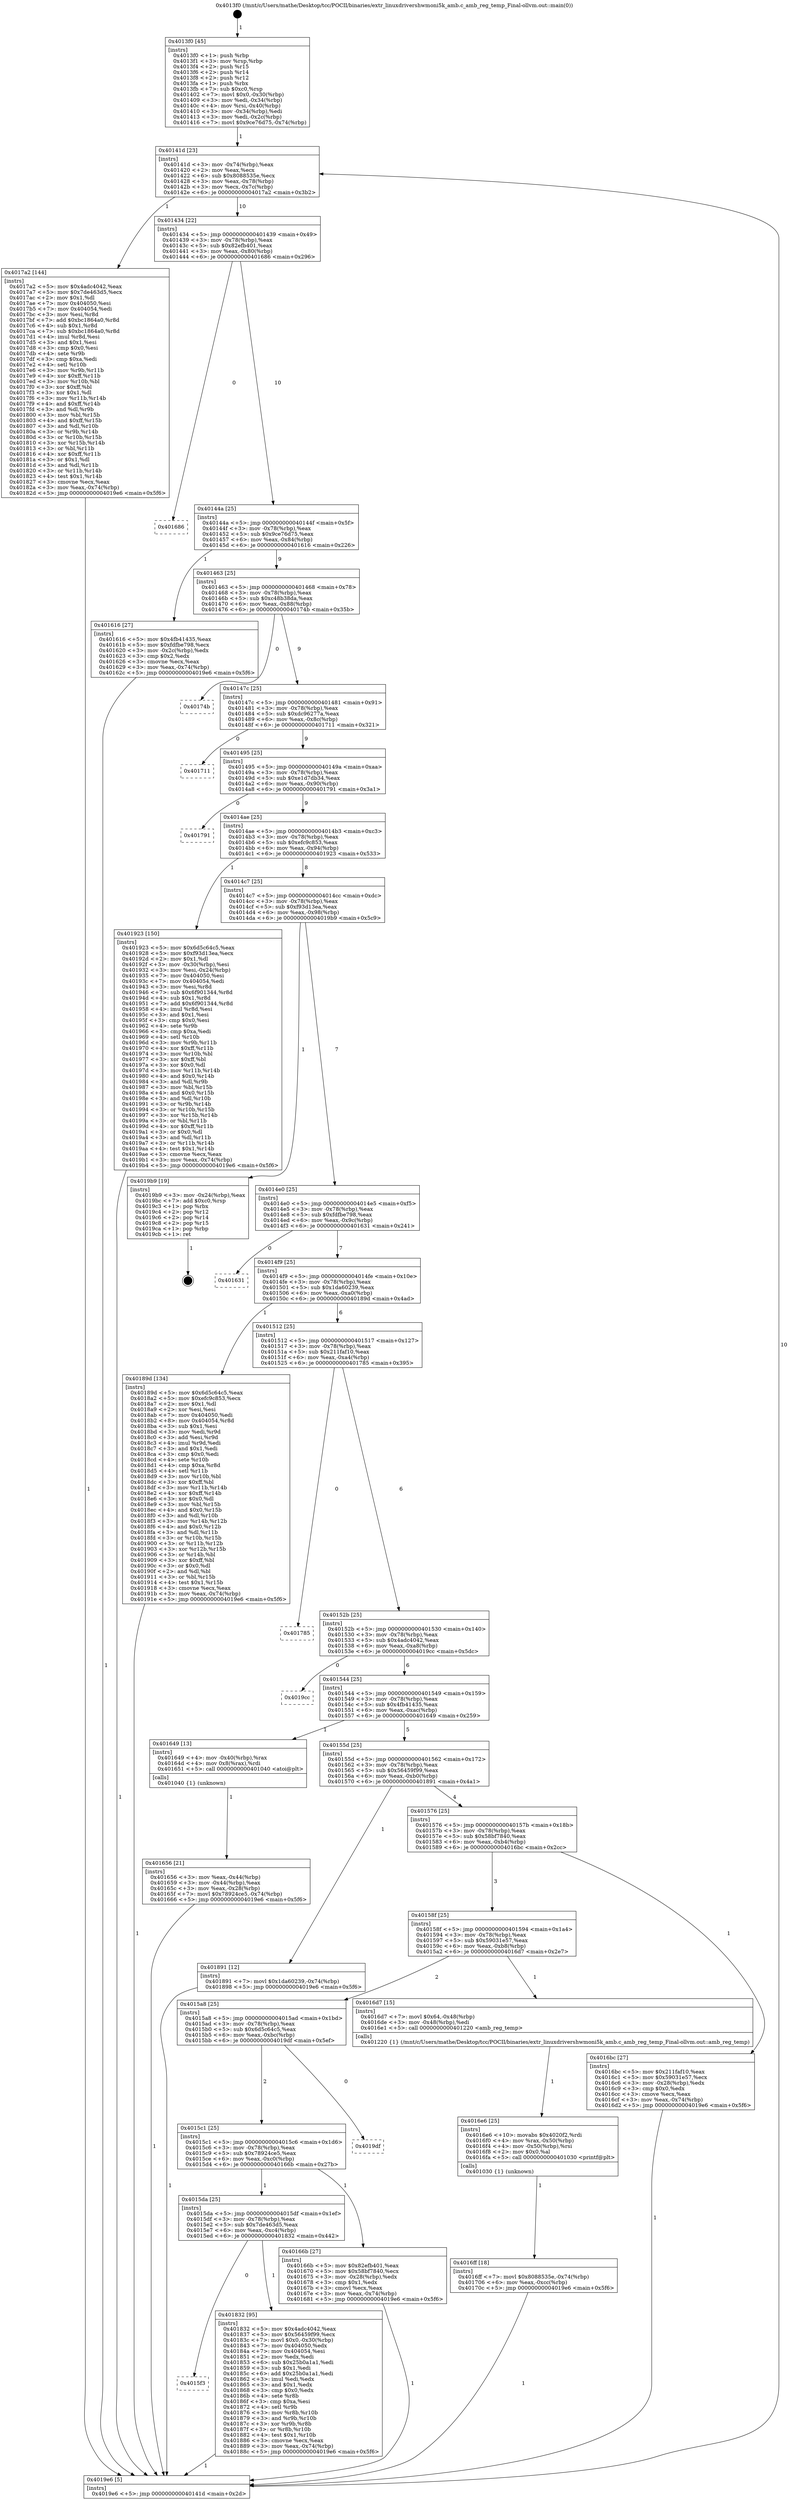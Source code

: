 digraph "0x4013f0" {
  label = "0x4013f0 (/mnt/c/Users/mathe/Desktop/tcc/POCII/binaries/extr_linuxdrivershwmoni5k_amb.c_amb_reg_temp_Final-ollvm.out::main(0))"
  labelloc = "t"
  node[shape=record]

  Entry [label="",width=0.3,height=0.3,shape=circle,fillcolor=black,style=filled]
  "0x40141d" [label="{
     0x40141d [23]\l
     | [instrs]\l
     &nbsp;&nbsp;0x40141d \<+3\>: mov -0x74(%rbp),%eax\l
     &nbsp;&nbsp;0x401420 \<+2\>: mov %eax,%ecx\l
     &nbsp;&nbsp;0x401422 \<+6\>: sub $0x8088535e,%ecx\l
     &nbsp;&nbsp;0x401428 \<+3\>: mov %eax,-0x78(%rbp)\l
     &nbsp;&nbsp;0x40142b \<+3\>: mov %ecx,-0x7c(%rbp)\l
     &nbsp;&nbsp;0x40142e \<+6\>: je 00000000004017a2 \<main+0x3b2\>\l
  }"]
  "0x4017a2" [label="{
     0x4017a2 [144]\l
     | [instrs]\l
     &nbsp;&nbsp;0x4017a2 \<+5\>: mov $0x4adc4042,%eax\l
     &nbsp;&nbsp;0x4017a7 \<+5\>: mov $0x7de463d5,%ecx\l
     &nbsp;&nbsp;0x4017ac \<+2\>: mov $0x1,%dl\l
     &nbsp;&nbsp;0x4017ae \<+7\>: mov 0x404050,%esi\l
     &nbsp;&nbsp;0x4017b5 \<+7\>: mov 0x404054,%edi\l
     &nbsp;&nbsp;0x4017bc \<+3\>: mov %esi,%r8d\l
     &nbsp;&nbsp;0x4017bf \<+7\>: add $0xbc1864a0,%r8d\l
     &nbsp;&nbsp;0x4017c6 \<+4\>: sub $0x1,%r8d\l
     &nbsp;&nbsp;0x4017ca \<+7\>: sub $0xbc1864a0,%r8d\l
     &nbsp;&nbsp;0x4017d1 \<+4\>: imul %r8d,%esi\l
     &nbsp;&nbsp;0x4017d5 \<+3\>: and $0x1,%esi\l
     &nbsp;&nbsp;0x4017d8 \<+3\>: cmp $0x0,%esi\l
     &nbsp;&nbsp;0x4017db \<+4\>: sete %r9b\l
     &nbsp;&nbsp;0x4017df \<+3\>: cmp $0xa,%edi\l
     &nbsp;&nbsp;0x4017e2 \<+4\>: setl %r10b\l
     &nbsp;&nbsp;0x4017e6 \<+3\>: mov %r9b,%r11b\l
     &nbsp;&nbsp;0x4017e9 \<+4\>: xor $0xff,%r11b\l
     &nbsp;&nbsp;0x4017ed \<+3\>: mov %r10b,%bl\l
     &nbsp;&nbsp;0x4017f0 \<+3\>: xor $0xff,%bl\l
     &nbsp;&nbsp;0x4017f3 \<+3\>: xor $0x1,%dl\l
     &nbsp;&nbsp;0x4017f6 \<+3\>: mov %r11b,%r14b\l
     &nbsp;&nbsp;0x4017f9 \<+4\>: and $0xff,%r14b\l
     &nbsp;&nbsp;0x4017fd \<+3\>: and %dl,%r9b\l
     &nbsp;&nbsp;0x401800 \<+3\>: mov %bl,%r15b\l
     &nbsp;&nbsp;0x401803 \<+4\>: and $0xff,%r15b\l
     &nbsp;&nbsp;0x401807 \<+3\>: and %dl,%r10b\l
     &nbsp;&nbsp;0x40180a \<+3\>: or %r9b,%r14b\l
     &nbsp;&nbsp;0x40180d \<+3\>: or %r10b,%r15b\l
     &nbsp;&nbsp;0x401810 \<+3\>: xor %r15b,%r14b\l
     &nbsp;&nbsp;0x401813 \<+3\>: or %bl,%r11b\l
     &nbsp;&nbsp;0x401816 \<+4\>: xor $0xff,%r11b\l
     &nbsp;&nbsp;0x40181a \<+3\>: or $0x1,%dl\l
     &nbsp;&nbsp;0x40181d \<+3\>: and %dl,%r11b\l
     &nbsp;&nbsp;0x401820 \<+3\>: or %r11b,%r14b\l
     &nbsp;&nbsp;0x401823 \<+4\>: test $0x1,%r14b\l
     &nbsp;&nbsp;0x401827 \<+3\>: cmovne %ecx,%eax\l
     &nbsp;&nbsp;0x40182a \<+3\>: mov %eax,-0x74(%rbp)\l
     &nbsp;&nbsp;0x40182d \<+5\>: jmp 00000000004019e6 \<main+0x5f6\>\l
  }"]
  "0x401434" [label="{
     0x401434 [22]\l
     | [instrs]\l
     &nbsp;&nbsp;0x401434 \<+5\>: jmp 0000000000401439 \<main+0x49\>\l
     &nbsp;&nbsp;0x401439 \<+3\>: mov -0x78(%rbp),%eax\l
     &nbsp;&nbsp;0x40143c \<+5\>: sub $0x82efb401,%eax\l
     &nbsp;&nbsp;0x401441 \<+3\>: mov %eax,-0x80(%rbp)\l
     &nbsp;&nbsp;0x401444 \<+6\>: je 0000000000401686 \<main+0x296\>\l
  }"]
  Exit [label="",width=0.3,height=0.3,shape=circle,fillcolor=black,style=filled,peripheries=2]
  "0x401686" [label="{
     0x401686\l
  }", style=dashed]
  "0x40144a" [label="{
     0x40144a [25]\l
     | [instrs]\l
     &nbsp;&nbsp;0x40144a \<+5\>: jmp 000000000040144f \<main+0x5f\>\l
     &nbsp;&nbsp;0x40144f \<+3\>: mov -0x78(%rbp),%eax\l
     &nbsp;&nbsp;0x401452 \<+5\>: sub $0x9ce76d75,%eax\l
     &nbsp;&nbsp;0x401457 \<+6\>: mov %eax,-0x84(%rbp)\l
     &nbsp;&nbsp;0x40145d \<+6\>: je 0000000000401616 \<main+0x226\>\l
  }"]
  "0x4015f3" [label="{
     0x4015f3\l
  }", style=dashed]
  "0x401616" [label="{
     0x401616 [27]\l
     | [instrs]\l
     &nbsp;&nbsp;0x401616 \<+5\>: mov $0x4fb41435,%eax\l
     &nbsp;&nbsp;0x40161b \<+5\>: mov $0xfdfbe798,%ecx\l
     &nbsp;&nbsp;0x401620 \<+3\>: mov -0x2c(%rbp),%edx\l
     &nbsp;&nbsp;0x401623 \<+3\>: cmp $0x2,%edx\l
     &nbsp;&nbsp;0x401626 \<+3\>: cmovne %ecx,%eax\l
     &nbsp;&nbsp;0x401629 \<+3\>: mov %eax,-0x74(%rbp)\l
     &nbsp;&nbsp;0x40162c \<+5\>: jmp 00000000004019e6 \<main+0x5f6\>\l
  }"]
  "0x401463" [label="{
     0x401463 [25]\l
     | [instrs]\l
     &nbsp;&nbsp;0x401463 \<+5\>: jmp 0000000000401468 \<main+0x78\>\l
     &nbsp;&nbsp;0x401468 \<+3\>: mov -0x78(%rbp),%eax\l
     &nbsp;&nbsp;0x40146b \<+5\>: sub $0xc48b38da,%eax\l
     &nbsp;&nbsp;0x401470 \<+6\>: mov %eax,-0x88(%rbp)\l
     &nbsp;&nbsp;0x401476 \<+6\>: je 000000000040174b \<main+0x35b\>\l
  }"]
  "0x4019e6" [label="{
     0x4019e6 [5]\l
     | [instrs]\l
     &nbsp;&nbsp;0x4019e6 \<+5\>: jmp 000000000040141d \<main+0x2d\>\l
  }"]
  "0x4013f0" [label="{
     0x4013f0 [45]\l
     | [instrs]\l
     &nbsp;&nbsp;0x4013f0 \<+1\>: push %rbp\l
     &nbsp;&nbsp;0x4013f1 \<+3\>: mov %rsp,%rbp\l
     &nbsp;&nbsp;0x4013f4 \<+2\>: push %r15\l
     &nbsp;&nbsp;0x4013f6 \<+2\>: push %r14\l
     &nbsp;&nbsp;0x4013f8 \<+2\>: push %r12\l
     &nbsp;&nbsp;0x4013fa \<+1\>: push %rbx\l
     &nbsp;&nbsp;0x4013fb \<+7\>: sub $0xc0,%rsp\l
     &nbsp;&nbsp;0x401402 \<+7\>: movl $0x0,-0x30(%rbp)\l
     &nbsp;&nbsp;0x401409 \<+3\>: mov %edi,-0x34(%rbp)\l
     &nbsp;&nbsp;0x40140c \<+4\>: mov %rsi,-0x40(%rbp)\l
     &nbsp;&nbsp;0x401410 \<+3\>: mov -0x34(%rbp),%edi\l
     &nbsp;&nbsp;0x401413 \<+3\>: mov %edi,-0x2c(%rbp)\l
     &nbsp;&nbsp;0x401416 \<+7\>: movl $0x9ce76d75,-0x74(%rbp)\l
  }"]
  "0x401832" [label="{
     0x401832 [95]\l
     | [instrs]\l
     &nbsp;&nbsp;0x401832 \<+5\>: mov $0x4adc4042,%eax\l
     &nbsp;&nbsp;0x401837 \<+5\>: mov $0x56459f99,%ecx\l
     &nbsp;&nbsp;0x40183c \<+7\>: movl $0x0,-0x30(%rbp)\l
     &nbsp;&nbsp;0x401843 \<+7\>: mov 0x404050,%edx\l
     &nbsp;&nbsp;0x40184a \<+7\>: mov 0x404054,%esi\l
     &nbsp;&nbsp;0x401851 \<+2\>: mov %edx,%edi\l
     &nbsp;&nbsp;0x401853 \<+6\>: sub $0x25b0a1a1,%edi\l
     &nbsp;&nbsp;0x401859 \<+3\>: sub $0x1,%edi\l
     &nbsp;&nbsp;0x40185c \<+6\>: add $0x25b0a1a1,%edi\l
     &nbsp;&nbsp;0x401862 \<+3\>: imul %edi,%edx\l
     &nbsp;&nbsp;0x401865 \<+3\>: and $0x1,%edx\l
     &nbsp;&nbsp;0x401868 \<+3\>: cmp $0x0,%edx\l
     &nbsp;&nbsp;0x40186b \<+4\>: sete %r8b\l
     &nbsp;&nbsp;0x40186f \<+3\>: cmp $0xa,%esi\l
     &nbsp;&nbsp;0x401872 \<+4\>: setl %r9b\l
     &nbsp;&nbsp;0x401876 \<+3\>: mov %r8b,%r10b\l
     &nbsp;&nbsp;0x401879 \<+3\>: and %r9b,%r10b\l
     &nbsp;&nbsp;0x40187c \<+3\>: xor %r9b,%r8b\l
     &nbsp;&nbsp;0x40187f \<+3\>: or %r8b,%r10b\l
     &nbsp;&nbsp;0x401882 \<+4\>: test $0x1,%r10b\l
     &nbsp;&nbsp;0x401886 \<+3\>: cmovne %ecx,%eax\l
     &nbsp;&nbsp;0x401889 \<+3\>: mov %eax,-0x74(%rbp)\l
     &nbsp;&nbsp;0x40188c \<+5\>: jmp 00000000004019e6 \<main+0x5f6\>\l
  }"]
  "0x40174b" [label="{
     0x40174b\l
  }", style=dashed]
  "0x40147c" [label="{
     0x40147c [25]\l
     | [instrs]\l
     &nbsp;&nbsp;0x40147c \<+5\>: jmp 0000000000401481 \<main+0x91\>\l
     &nbsp;&nbsp;0x401481 \<+3\>: mov -0x78(%rbp),%eax\l
     &nbsp;&nbsp;0x401484 \<+5\>: sub $0xdc96277a,%eax\l
     &nbsp;&nbsp;0x401489 \<+6\>: mov %eax,-0x8c(%rbp)\l
     &nbsp;&nbsp;0x40148f \<+6\>: je 0000000000401711 \<main+0x321\>\l
  }"]
  "0x4016ff" [label="{
     0x4016ff [18]\l
     | [instrs]\l
     &nbsp;&nbsp;0x4016ff \<+7\>: movl $0x8088535e,-0x74(%rbp)\l
     &nbsp;&nbsp;0x401706 \<+6\>: mov %eax,-0xcc(%rbp)\l
     &nbsp;&nbsp;0x40170c \<+5\>: jmp 00000000004019e6 \<main+0x5f6\>\l
  }"]
  "0x401711" [label="{
     0x401711\l
  }", style=dashed]
  "0x401495" [label="{
     0x401495 [25]\l
     | [instrs]\l
     &nbsp;&nbsp;0x401495 \<+5\>: jmp 000000000040149a \<main+0xaa\>\l
     &nbsp;&nbsp;0x40149a \<+3\>: mov -0x78(%rbp),%eax\l
     &nbsp;&nbsp;0x40149d \<+5\>: sub $0xe1d7db34,%eax\l
     &nbsp;&nbsp;0x4014a2 \<+6\>: mov %eax,-0x90(%rbp)\l
     &nbsp;&nbsp;0x4014a8 \<+6\>: je 0000000000401791 \<main+0x3a1\>\l
  }"]
  "0x4016e6" [label="{
     0x4016e6 [25]\l
     | [instrs]\l
     &nbsp;&nbsp;0x4016e6 \<+10\>: movabs $0x4020f2,%rdi\l
     &nbsp;&nbsp;0x4016f0 \<+4\>: mov %rax,-0x50(%rbp)\l
     &nbsp;&nbsp;0x4016f4 \<+4\>: mov -0x50(%rbp),%rsi\l
     &nbsp;&nbsp;0x4016f8 \<+2\>: mov $0x0,%al\l
     &nbsp;&nbsp;0x4016fa \<+5\>: call 0000000000401030 \<printf@plt\>\l
     | [calls]\l
     &nbsp;&nbsp;0x401030 \{1\} (unknown)\l
  }"]
  "0x401791" [label="{
     0x401791\l
  }", style=dashed]
  "0x4014ae" [label="{
     0x4014ae [25]\l
     | [instrs]\l
     &nbsp;&nbsp;0x4014ae \<+5\>: jmp 00000000004014b3 \<main+0xc3\>\l
     &nbsp;&nbsp;0x4014b3 \<+3\>: mov -0x78(%rbp),%eax\l
     &nbsp;&nbsp;0x4014b6 \<+5\>: sub $0xefc9c853,%eax\l
     &nbsp;&nbsp;0x4014bb \<+6\>: mov %eax,-0x94(%rbp)\l
     &nbsp;&nbsp;0x4014c1 \<+6\>: je 0000000000401923 \<main+0x533\>\l
  }"]
  "0x4015da" [label="{
     0x4015da [25]\l
     | [instrs]\l
     &nbsp;&nbsp;0x4015da \<+5\>: jmp 00000000004015df \<main+0x1ef\>\l
     &nbsp;&nbsp;0x4015df \<+3\>: mov -0x78(%rbp),%eax\l
     &nbsp;&nbsp;0x4015e2 \<+5\>: sub $0x7de463d5,%eax\l
     &nbsp;&nbsp;0x4015e7 \<+6\>: mov %eax,-0xc4(%rbp)\l
     &nbsp;&nbsp;0x4015ed \<+6\>: je 0000000000401832 \<main+0x442\>\l
  }"]
  "0x401923" [label="{
     0x401923 [150]\l
     | [instrs]\l
     &nbsp;&nbsp;0x401923 \<+5\>: mov $0x6d5c64c5,%eax\l
     &nbsp;&nbsp;0x401928 \<+5\>: mov $0xf93d13ea,%ecx\l
     &nbsp;&nbsp;0x40192d \<+2\>: mov $0x1,%dl\l
     &nbsp;&nbsp;0x40192f \<+3\>: mov -0x30(%rbp),%esi\l
     &nbsp;&nbsp;0x401932 \<+3\>: mov %esi,-0x24(%rbp)\l
     &nbsp;&nbsp;0x401935 \<+7\>: mov 0x404050,%esi\l
     &nbsp;&nbsp;0x40193c \<+7\>: mov 0x404054,%edi\l
     &nbsp;&nbsp;0x401943 \<+3\>: mov %esi,%r8d\l
     &nbsp;&nbsp;0x401946 \<+7\>: sub $0x6f901344,%r8d\l
     &nbsp;&nbsp;0x40194d \<+4\>: sub $0x1,%r8d\l
     &nbsp;&nbsp;0x401951 \<+7\>: add $0x6f901344,%r8d\l
     &nbsp;&nbsp;0x401958 \<+4\>: imul %r8d,%esi\l
     &nbsp;&nbsp;0x40195c \<+3\>: and $0x1,%esi\l
     &nbsp;&nbsp;0x40195f \<+3\>: cmp $0x0,%esi\l
     &nbsp;&nbsp;0x401962 \<+4\>: sete %r9b\l
     &nbsp;&nbsp;0x401966 \<+3\>: cmp $0xa,%edi\l
     &nbsp;&nbsp;0x401969 \<+4\>: setl %r10b\l
     &nbsp;&nbsp;0x40196d \<+3\>: mov %r9b,%r11b\l
     &nbsp;&nbsp;0x401970 \<+4\>: xor $0xff,%r11b\l
     &nbsp;&nbsp;0x401974 \<+3\>: mov %r10b,%bl\l
     &nbsp;&nbsp;0x401977 \<+3\>: xor $0xff,%bl\l
     &nbsp;&nbsp;0x40197a \<+3\>: xor $0x0,%dl\l
     &nbsp;&nbsp;0x40197d \<+3\>: mov %r11b,%r14b\l
     &nbsp;&nbsp;0x401980 \<+4\>: and $0x0,%r14b\l
     &nbsp;&nbsp;0x401984 \<+3\>: and %dl,%r9b\l
     &nbsp;&nbsp;0x401987 \<+3\>: mov %bl,%r15b\l
     &nbsp;&nbsp;0x40198a \<+4\>: and $0x0,%r15b\l
     &nbsp;&nbsp;0x40198e \<+3\>: and %dl,%r10b\l
     &nbsp;&nbsp;0x401991 \<+3\>: or %r9b,%r14b\l
     &nbsp;&nbsp;0x401994 \<+3\>: or %r10b,%r15b\l
     &nbsp;&nbsp;0x401997 \<+3\>: xor %r15b,%r14b\l
     &nbsp;&nbsp;0x40199a \<+3\>: or %bl,%r11b\l
     &nbsp;&nbsp;0x40199d \<+4\>: xor $0xff,%r11b\l
     &nbsp;&nbsp;0x4019a1 \<+3\>: or $0x0,%dl\l
     &nbsp;&nbsp;0x4019a4 \<+3\>: and %dl,%r11b\l
     &nbsp;&nbsp;0x4019a7 \<+3\>: or %r11b,%r14b\l
     &nbsp;&nbsp;0x4019aa \<+4\>: test $0x1,%r14b\l
     &nbsp;&nbsp;0x4019ae \<+3\>: cmovne %ecx,%eax\l
     &nbsp;&nbsp;0x4019b1 \<+3\>: mov %eax,-0x74(%rbp)\l
     &nbsp;&nbsp;0x4019b4 \<+5\>: jmp 00000000004019e6 \<main+0x5f6\>\l
  }"]
  "0x4014c7" [label="{
     0x4014c7 [25]\l
     | [instrs]\l
     &nbsp;&nbsp;0x4014c7 \<+5\>: jmp 00000000004014cc \<main+0xdc\>\l
     &nbsp;&nbsp;0x4014cc \<+3\>: mov -0x78(%rbp),%eax\l
     &nbsp;&nbsp;0x4014cf \<+5\>: sub $0xf93d13ea,%eax\l
     &nbsp;&nbsp;0x4014d4 \<+6\>: mov %eax,-0x98(%rbp)\l
     &nbsp;&nbsp;0x4014da \<+6\>: je 00000000004019b9 \<main+0x5c9\>\l
  }"]
  "0x40166b" [label="{
     0x40166b [27]\l
     | [instrs]\l
     &nbsp;&nbsp;0x40166b \<+5\>: mov $0x82efb401,%eax\l
     &nbsp;&nbsp;0x401670 \<+5\>: mov $0x58bf7840,%ecx\l
     &nbsp;&nbsp;0x401675 \<+3\>: mov -0x28(%rbp),%edx\l
     &nbsp;&nbsp;0x401678 \<+3\>: cmp $0x1,%edx\l
     &nbsp;&nbsp;0x40167b \<+3\>: cmovl %ecx,%eax\l
     &nbsp;&nbsp;0x40167e \<+3\>: mov %eax,-0x74(%rbp)\l
     &nbsp;&nbsp;0x401681 \<+5\>: jmp 00000000004019e6 \<main+0x5f6\>\l
  }"]
  "0x4019b9" [label="{
     0x4019b9 [19]\l
     | [instrs]\l
     &nbsp;&nbsp;0x4019b9 \<+3\>: mov -0x24(%rbp),%eax\l
     &nbsp;&nbsp;0x4019bc \<+7\>: add $0xc0,%rsp\l
     &nbsp;&nbsp;0x4019c3 \<+1\>: pop %rbx\l
     &nbsp;&nbsp;0x4019c4 \<+2\>: pop %r12\l
     &nbsp;&nbsp;0x4019c6 \<+2\>: pop %r14\l
     &nbsp;&nbsp;0x4019c8 \<+2\>: pop %r15\l
     &nbsp;&nbsp;0x4019ca \<+1\>: pop %rbp\l
     &nbsp;&nbsp;0x4019cb \<+1\>: ret\l
  }"]
  "0x4014e0" [label="{
     0x4014e0 [25]\l
     | [instrs]\l
     &nbsp;&nbsp;0x4014e0 \<+5\>: jmp 00000000004014e5 \<main+0xf5\>\l
     &nbsp;&nbsp;0x4014e5 \<+3\>: mov -0x78(%rbp),%eax\l
     &nbsp;&nbsp;0x4014e8 \<+5\>: sub $0xfdfbe798,%eax\l
     &nbsp;&nbsp;0x4014ed \<+6\>: mov %eax,-0x9c(%rbp)\l
     &nbsp;&nbsp;0x4014f3 \<+6\>: je 0000000000401631 \<main+0x241\>\l
  }"]
  "0x4015c1" [label="{
     0x4015c1 [25]\l
     | [instrs]\l
     &nbsp;&nbsp;0x4015c1 \<+5\>: jmp 00000000004015c6 \<main+0x1d6\>\l
     &nbsp;&nbsp;0x4015c6 \<+3\>: mov -0x78(%rbp),%eax\l
     &nbsp;&nbsp;0x4015c9 \<+5\>: sub $0x78924ce5,%eax\l
     &nbsp;&nbsp;0x4015ce \<+6\>: mov %eax,-0xc0(%rbp)\l
     &nbsp;&nbsp;0x4015d4 \<+6\>: je 000000000040166b \<main+0x27b\>\l
  }"]
  "0x401631" [label="{
     0x401631\l
  }", style=dashed]
  "0x4014f9" [label="{
     0x4014f9 [25]\l
     | [instrs]\l
     &nbsp;&nbsp;0x4014f9 \<+5\>: jmp 00000000004014fe \<main+0x10e\>\l
     &nbsp;&nbsp;0x4014fe \<+3\>: mov -0x78(%rbp),%eax\l
     &nbsp;&nbsp;0x401501 \<+5\>: sub $0x1da60239,%eax\l
     &nbsp;&nbsp;0x401506 \<+6\>: mov %eax,-0xa0(%rbp)\l
     &nbsp;&nbsp;0x40150c \<+6\>: je 000000000040189d \<main+0x4ad\>\l
  }"]
  "0x4019df" [label="{
     0x4019df\l
  }", style=dashed]
  "0x40189d" [label="{
     0x40189d [134]\l
     | [instrs]\l
     &nbsp;&nbsp;0x40189d \<+5\>: mov $0x6d5c64c5,%eax\l
     &nbsp;&nbsp;0x4018a2 \<+5\>: mov $0xefc9c853,%ecx\l
     &nbsp;&nbsp;0x4018a7 \<+2\>: mov $0x1,%dl\l
     &nbsp;&nbsp;0x4018a9 \<+2\>: xor %esi,%esi\l
     &nbsp;&nbsp;0x4018ab \<+7\>: mov 0x404050,%edi\l
     &nbsp;&nbsp;0x4018b2 \<+8\>: mov 0x404054,%r8d\l
     &nbsp;&nbsp;0x4018ba \<+3\>: sub $0x1,%esi\l
     &nbsp;&nbsp;0x4018bd \<+3\>: mov %edi,%r9d\l
     &nbsp;&nbsp;0x4018c0 \<+3\>: add %esi,%r9d\l
     &nbsp;&nbsp;0x4018c3 \<+4\>: imul %r9d,%edi\l
     &nbsp;&nbsp;0x4018c7 \<+3\>: and $0x1,%edi\l
     &nbsp;&nbsp;0x4018ca \<+3\>: cmp $0x0,%edi\l
     &nbsp;&nbsp;0x4018cd \<+4\>: sete %r10b\l
     &nbsp;&nbsp;0x4018d1 \<+4\>: cmp $0xa,%r8d\l
     &nbsp;&nbsp;0x4018d5 \<+4\>: setl %r11b\l
     &nbsp;&nbsp;0x4018d9 \<+3\>: mov %r10b,%bl\l
     &nbsp;&nbsp;0x4018dc \<+3\>: xor $0xff,%bl\l
     &nbsp;&nbsp;0x4018df \<+3\>: mov %r11b,%r14b\l
     &nbsp;&nbsp;0x4018e2 \<+4\>: xor $0xff,%r14b\l
     &nbsp;&nbsp;0x4018e6 \<+3\>: xor $0x0,%dl\l
     &nbsp;&nbsp;0x4018e9 \<+3\>: mov %bl,%r15b\l
     &nbsp;&nbsp;0x4018ec \<+4\>: and $0x0,%r15b\l
     &nbsp;&nbsp;0x4018f0 \<+3\>: and %dl,%r10b\l
     &nbsp;&nbsp;0x4018f3 \<+3\>: mov %r14b,%r12b\l
     &nbsp;&nbsp;0x4018f6 \<+4\>: and $0x0,%r12b\l
     &nbsp;&nbsp;0x4018fa \<+3\>: and %dl,%r11b\l
     &nbsp;&nbsp;0x4018fd \<+3\>: or %r10b,%r15b\l
     &nbsp;&nbsp;0x401900 \<+3\>: or %r11b,%r12b\l
     &nbsp;&nbsp;0x401903 \<+3\>: xor %r12b,%r15b\l
     &nbsp;&nbsp;0x401906 \<+3\>: or %r14b,%bl\l
     &nbsp;&nbsp;0x401909 \<+3\>: xor $0xff,%bl\l
     &nbsp;&nbsp;0x40190c \<+3\>: or $0x0,%dl\l
     &nbsp;&nbsp;0x40190f \<+2\>: and %dl,%bl\l
     &nbsp;&nbsp;0x401911 \<+3\>: or %bl,%r15b\l
     &nbsp;&nbsp;0x401914 \<+4\>: test $0x1,%r15b\l
     &nbsp;&nbsp;0x401918 \<+3\>: cmovne %ecx,%eax\l
     &nbsp;&nbsp;0x40191b \<+3\>: mov %eax,-0x74(%rbp)\l
     &nbsp;&nbsp;0x40191e \<+5\>: jmp 00000000004019e6 \<main+0x5f6\>\l
  }"]
  "0x401512" [label="{
     0x401512 [25]\l
     | [instrs]\l
     &nbsp;&nbsp;0x401512 \<+5\>: jmp 0000000000401517 \<main+0x127\>\l
     &nbsp;&nbsp;0x401517 \<+3\>: mov -0x78(%rbp),%eax\l
     &nbsp;&nbsp;0x40151a \<+5\>: sub $0x211faf10,%eax\l
     &nbsp;&nbsp;0x40151f \<+6\>: mov %eax,-0xa4(%rbp)\l
     &nbsp;&nbsp;0x401525 \<+6\>: je 0000000000401785 \<main+0x395\>\l
  }"]
  "0x4015a8" [label="{
     0x4015a8 [25]\l
     | [instrs]\l
     &nbsp;&nbsp;0x4015a8 \<+5\>: jmp 00000000004015ad \<main+0x1bd\>\l
     &nbsp;&nbsp;0x4015ad \<+3\>: mov -0x78(%rbp),%eax\l
     &nbsp;&nbsp;0x4015b0 \<+5\>: sub $0x6d5c64c5,%eax\l
     &nbsp;&nbsp;0x4015b5 \<+6\>: mov %eax,-0xbc(%rbp)\l
     &nbsp;&nbsp;0x4015bb \<+6\>: je 00000000004019df \<main+0x5ef\>\l
  }"]
  "0x401785" [label="{
     0x401785\l
  }", style=dashed]
  "0x40152b" [label="{
     0x40152b [25]\l
     | [instrs]\l
     &nbsp;&nbsp;0x40152b \<+5\>: jmp 0000000000401530 \<main+0x140\>\l
     &nbsp;&nbsp;0x401530 \<+3\>: mov -0x78(%rbp),%eax\l
     &nbsp;&nbsp;0x401533 \<+5\>: sub $0x4adc4042,%eax\l
     &nbsp;&nbsp;0x401538 \<+6\>: mov %eax,-0xa8(%rbp)\l
     &nbsp;&nbsp;0x40153e \<+6\>: je 00000000004019cc \<main+0x5dc\>\l
  }"]
  "0x4016d7" [label="{
     0x4016d7 [15]\l
     | [instrs]\l
     &nbsp;&nbsp;0x4016d7 \<+7\>: movl $0x64,-0x48(%rbp)\l
     &nbsp;&nbsp;0x4016de \<+3\>: mov -0x48(%rbp),%edi\l
     &nbsp;&nbsp;0x4016e1 \<+5\>: call 0000000000401220 \<amb_reg_temp\>\l
     | [calls]\l
     &nbsp;&nbsp;0x401220 \{1\} (/mnt/c/Users/mathe/Desktop/tcc/POCII/binaries/extr_linuxdrivershwmoni5k_amb.c_amb_reg_temp_Final-ollvm.out::amb_reg_temp)\l
  }"]
  "0x4019cc" [label="{
     0x4019cc\l
  }", style=dashed]
  "0x401544" [label="{
     0x401544 [25]\l
     | [instrs]\l
     &nbsp;&nbsp;0x401544 \<+5\>: jmp 0000000000401549 \<main+0x159\>\l
     &nbsp;&nbsp;0x401549 \<+3\>: mov -0x78(%rbp),%eax\l
     &nbsp;&nbsp;0x40154c \<+5\>: sub $0x4fb41435,%eax\l
     &nbsp;&nbsp;0x401551 \<+6\>: mov %eax,-0xac(%rbp)\l
     &nbsp;&nbsp;0x401557 \<+6\>: je 0000000000401649 \<main+0x259\>\l
  }"]
  "0x40158f" [label="{
     0x40158f [25]\l
     | [instrs]\l
     &nbsp;&nbsp;0x40158f \<+5\>: jmp 0000000000401594 \<main+0x1a4\>\l
     &nbsp;&nbsp;0x401594 \<+3\>: mov -0x78(%rbp),%eax\l
     &nbsp;&nbsp;0x401597 \<+5\>: sub $0x59031e57,%eax\l
     &nbsp;&nbsp;0x40159c \<+6\>: mov %eax,-0xb8(%rbp)\l
     &nbsp;&nbsp;0x4015a2 \<+6\>: je 00000000004016d7 \<main+0x2e7\>\l
  }"]
  "0x401649" [label="{
     0x401649 [13]\l
     | [instrs]\l
     &nbsp;&nbsp;0x401649 \<+4\>: mov -0x40(%rbp),%rax\l
     &nbsp;&nbsp;0x40164d \<+4\>: mov 0x8(%rax),%rdi\l
     &nbsp;&nbsp;0x401651 \<+5\>: call 0000000000401040 \<atoi@plt\>\l
     | [calls]\l
     &nbsp;&nbsp;0x401040 \{1\} (unknown)\l
  }"]
  "0x40155d" [label="{
     0x40155d [25]\l
     | [instrs]\l
     &nbsp;&nbsp;0x40155d \<+5\>: jmp 0000000000401562 \<main+0x172\>\l
     &nbsp;&nbsp;0x401562 \<+3\>: mov -0x78(%rbp),%eax\l
     &nbsp;&nbsp;0x401565 \<+5\>: sub $0x56459f99,%eax\l
     &nbsp;&nbsp;0x40156a \<+6\>: mov %eax,-0xb0(%rbp)\l
     &nbsp;&nbsp;0x401570 \<+6\>: je 0000000000401891 \<main+0x4a1\>\l
  }"]
  "0x401656" [label="{
     0x401656 [21]\l
     | [instrs]\l
     &nbsp;&nbsp;0x401656 \<+3\>: mov %eax,-0x44(%rbp)\l
     &nbsp;&nbsp;0x401659 \<+3\>: mov -0x44(%rbp),%eax\l
     &nbsp;&nbsp;0x40165c \<+3\>: mov %eax,-0x28(%rbp)\l
     &nbsp;&nbsp;0x40165f \<+7\>: movl $0x78924ce5,-0x74(%rbp)\l
     &nbsp;&nbsp;0x401666 \<+5\>: jmp 00000000004019e6 \<main+0x5f6\>\l
  }"]
  "0x4016bc" [label="{
     0x4016bc [27]\l
     | [instrs]\l
     &nbsp;&nbsp;0x4016bc \<+5\>: mov $0x211faf10,%eax\l
     &nbsp;&nbsp;0x4016c1 \<+5\>: mov $0x59031e57,%ecx\l
     &nbsp;&nbsp;0x4016c6 \<+3\>: mov -0x28(%rbp),%edx\l
     &nbsp;&nbsp;0x4016c9 \<+3\>: cmp $0x0,%edx\l
     &nbsp;&nbsp;0x4016cc \<+3\>: cmove %ecx,%eax\l
     &nbsp;&nbsp;0x4016cf \<+3\>: mov %eax,-0x74(%rbp)\l
     &nbsp;&nbsp;0x4016d2 \<+5\>: jmp 00000000004019e6 \<main+0x5f6\>\l
  }"]
  "0x401891" [label="{
     0x401891 [12]\l
     | [instrs]\l
     &nbsp;&nbsp;0x401891 \<+7\>: movl $0x1da60239,-0x74(%rbp)\l
     &nbsp;&nbsp;0x401898 \<+5\>: jmp 00000000004019e6 \<main+0x5f6\>\l
  }"]
  "0x401576" [label="{
     0x401576 [25]\l
     | [instrs]\l
     &nbsp;&nbsp;0x401576 \<+5\>: jmp 000000000040157b \<main+0x18b\>\l
     &nbsp;&nbsp;0x40157b \<+3\>: mov -0x78(%rbp),%eax\l
     &nbsp;&nbsp;0x40157e \<+5\>: sub $0x58bf7840,%eax\l
     &nbsp;&nbsp;0x401583 \<+6\>: mov %eax,-0xb4(%rbp)\l
     &nbsp;&nbsp;0x401589 \<+6\>: je 00000000004016bc \<main+0x2cc\>\l
  }"]
  Entry -> "0x4013f0" [label=" 1"]
  "0x40141d" -> "0x4017a2" [label=" 1"]
  "0x40141d" -> "0x401434" [label=" 10"]
  "0x4019b9" -> Exit [label=" 1"]
  "0x401434" -> "0x401686" [label=" 0"]
  "0x401434" -> "0x40144a" [label=" 10"]
  "0x401923" -> "0x4019e6" [label=" 1"]
  "0x40144a" -> "0x401616" [label=" 1"]
  "0x40144a" -> "0x401463" [label=" 9"]
  "0x401616" -> "0x4019e6" [label=" 1"]
  "0x4013f0" -> "0x40141d" [label=" 1"]
  "0x4019e6" -> "0x40141d" [label=" 10"]
  "0x40189d" -> "0x4019e6" [label=" 1"]
  "0x401463" -> "0x40174b" [label=" 0"]
  "0x401463" -> "0x40147c" [label=" 9"]
  "0x401891" -> "0x4019e6" [label=" 1"]
  "0x40147c" -> "0x401711" [label=" 0"]
  "0x40147c" -> "0x401495" [label=" 9"]
  "0x4015da" -> "0x4015f3" [label=" 0"]
  "0x401495" -> "0x401791" [label=" 0"]
  "0x401495" -> "0x4014ae" [label=" 9"]
  "0x4015da" -> "0x401832" [label=" 1"]
  "0x4014ae" -> "0x401923" [label=" 1"]
  "0x4014ae" -> "0x4014c7" [label=" 8"]
  "0x401832" -> "0x4019e6" [label=" 1"]
  "0x4014c7" -> "0x4019b9" [label=" 1"]
  "0x4014c7" -> "0x4014e0" [label=" 7"]
  "0x4017a2" -> "0x4019e6" [label=" 1"]
  "0x4014e0" -> "0x401631" [label=" 0"]
  "0x4014e0" -> "0x4014f9" [label=" 7"]
  "0x4016e6" -> "0x4016ff" [label=" 1"]
  "0x4014f9" -> "0x40189d" [label=" 1"]
  "0x4014f9" -> "0x401512" [label=" 6"]
  "0x4016d7" -> "0x4016e6" [label=" 1"]
  "0x401512" -> "0x401785" [label=" 0"]
  "0x401512" -> "0x40152b" [label=" 6"]
  "0x40166b" -> "0x4019e6" [label=" 1"]
  "0x40152b" -> "0x4019cc" [label=" 0"]
  "0x40152b" -> "0x401544" [label=" 6"]
  "0x4015c1" -> "0x4015da" [label=" 1"]
  "0x401544" -> "0x401649" [label=" 1"]
  "0x401544" -> "0x40155d" [label=" 5"]
  "0x401649" -> "0x401656" [label=" 1"]
  "0x401656" -> "0x4019e6" [label=" 1"]
  "0x4016ff" -> "0x4019e6" [label=" 1"]
  "0x40155d" -> "0x401891" [label=" 1"]
  "0x40155d" -> "0x401576" [label=" 4"]
  "0x4015a8" -> "0x4015c1" [label=" 2"]
  "0x401576" -> "0x4016bc" [label=" 1"]
  "0x401576" -> "0x40158f" [label=" 3"]
  "0x4015c1" -> "0x40166b" [label=" 1"]
  "0x40158f" -> "0x4016d7" [label=" 1"]
  "0x40158f" -> "0x4015a8" [label=" 2"]
  "0x4016bc" -> "0x4019e6" [label=" 1"]
  "0x4015a8" -> "0x4019df" [label=" 0"]
}
